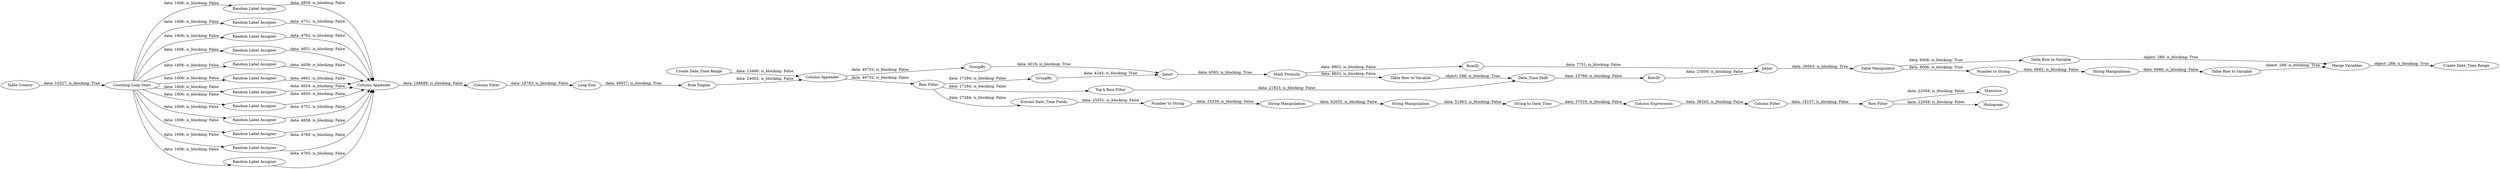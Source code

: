 digraph {
	"-6003685709243767655_593" [label="Row Filter"]
	"-6003685709243767655_555" [label="Column Filter"]
	"-6003685709243767655_557" [label="Random Label Assigner"]
	"-6003685709243767655_570" [label="Counting Loop Start"]
	"-6003685709243767655_585" [label=RowID]
	"-6003685709243767655_567" [label="Random Label Assigner"]
	"-6003685709243767655_587" [label="String Manipulation"]
	"-6003685709243767655_574" [label=GroupBy]
	"-6003685709243767655_551" [label="Random Label Assigner"]
	"-6003685709243767655_588" [label="Create Date_Time Range"]
	"-6003685709243767655_592" [label="Column Expressions"]
	"-6003685709243767655_561" [label="Create Date_Time Range"]
	"-6003685709243767655_572" [label="Random Label Assigner"]
	"-6003685709243767655_569" [label="Column Appender"]
	"-6003685709243767655_583" [label=Joiner]
	"-6003685709243767655_589" [label="Table Row to Variable"]
	"-6003685709243767655_554" [label="Loop End"]
	"-6003685709243767655_575" [label=GroupBy]
	"-6003685709243767655_566" [label="Random Label Assigner"]
	"-6003685709243767655_562" [label="Random Label Assigner"]
	"-6003685709243767655_552" [label="Random Label Assigner"]
	"-6003685709243767655_600" [label="String to Date_Time"]
	"-6003685709243767655_564" [label="Random Label Assigner"]
	"-6003685709243767655_563" [label="Random Label Assigner"]
	"-6003685709243767655_591" [label="Merge Variables"]
	"-6003685709243767655_550" [label="Table Creator"]
	"-6003685709243767655_599" [label="String Manipulation"]
	"-6003685709243767655_595" [label=Statistics]
	"-6003685709243767655_553" [label="Column Appender"]
	"-6003685709243767655_590" [label="Table Row to Variable"]
	"-6003685709243767655_584" [label=RowID]
	"-6003685709243767655_596" [label="Extract Date_Time Fields"]
	"-6003685709243767655_559" [label="Rule Engine"]
	"-6003685709243767655_579" [label="Top k Row Filter"]
	"-6003685709243767655_598" [label="Number to String"]
	"-6003685709243767655_549" [label="Random Label Assigner"]
	"-6003685709243767655_582" [label="Table Manipulator"]
	"-6003685709243767655_601" [label="Column Filter"]
	"-6003685709243767655_573" [label="Row Filter"]
	"-6003685709243767655_594" [label=Histogram]
	"-6003685709243767655_597" [label="String Manipulation"]
	"-6003685709243767655_571" [label="Random Label Assigner"]
	"-6003685709243767655_568" [label="Random Label Assigner"]
	"-6003685709243767655_576" [label=Joiner]
	"-6003685709243767655_577" [label="Math Formula"]
	"-6003685709243767655_581" [label="Table Row to Variable"]
	"-6003685709243767655_580" [label="Date_Time Shift"]
	"-6003685709243767655_586" [label="Number to String"]
	"-6003685709243767655_574" -> "-6003685709243767655_576" [label="data: 4245; is_blocking: True"]
	"-6003685709243767655_583" -> "-6003685709243767655_582" [label="data: 29563; is_blocking: True"]
	"-6003685709243767655_551" -> "-6003685709243767655_553" [label="data: 4782; is_blocking: False"]
	"-6003685709243767655_589" -> "-6003685709243767655_591" [label="object: 288; is_blocking: True"]
	"-6003685709243767655_554" -> "-6003685709243767655_559" [label="data: 49057; is_blocking: True"]
	"-6003685709243767655_563" -> "-6003685709243767655_553" [label="data: 4751; is_blocking: False"]
	"-6003685709243767655_570" -> "-6003685709243767655_572" [label="data: 1606; is_blocking: False"]
	"-6003685709243767655_567" -> "-6003685709243767655_553" [label="data: 4731; is_blocking: False"]
	"-6003685709243767655_570" -> "-6003685709243767655_549" [label="data: 1606; is_blocking: False"]
	"-6003685709243767655_582" -> "-6003685709243767655_586" [label="data: 6006; is_blocking: True"]
	"-6003685709243767655_597" -> "-6003685709243767655_599" [label="data: 42655; is_blocking: False"]
	"-6003685709243767655_573" -> "-6003685709243767655_596" [label="data: 27284; is_blocking: False"]
	"-6003685709243767655_584" -> "-6003685709243767655_583" [label="data: 7751; is_blocking: False"]
	"-6003685709243767655_562" -> "-6003685709243767655_553" [label="data: 4661; is_blocking: False"]
	"-6003685709243767655_570" -> "-6003685709243767655_571" [label="data: 1606; is_blocking: False"]
	"-6003685709243767655_585" -> "-6003685709243767655_583" [label="data: 23500; is_blocking: False"]
	"-6003685709243767655_569" -> "-6003685709243767655_573" [label="data: 40752; is_blocking: False"]
	"-6003685709243767655_552" -> "-6003685709243767655_553" [label="data: 4654; is_blocking: False"]
	"-6003685709243767655_553" -> "-6003685709243767655_555" [label="data: 188689; is_blocking: False"]
	"-6003685709243767655_571" -> "-6003685709243767655_553" [label="data: 4769; is_blocking: False"]
	"-6003685709243767655_566" -> "-6003685709243767655_553" [label="data: 4659; is_blocking: False"]
	"-6003685709243767655_580" -> "-6003685709243767655_585" [label="data: 25760; is_blocking: False"]
	"-6003685709243767655_598" -> "-6003685709243767655_597" [label="data: 33339; is_blocking: False"]
	"-6003685709243767655_582" -> "-6003685709243767655_590" [label="data: 6006; is_blocking: True"]
	"-6003685709243767655_570" -> "-6003685709243767655_557" [label="data: 1606; is_blocking: False"]
	"-6003685709243767655_591" -> "-6003685709243767655_588" [label="object: 288; is_blocking: True"]
	"-6003685709243767655_577" -> "-6003685709243767655_584" [label="data: 8802; is_blocking: False"]
	"-6003685709243767655_577" -> "-6003685709243767655_581" [label="data: 8802; is_blocking: False"]
	"-6003685709243767655_572" -> "-6003685709243767655_553" [label="data: 4651; is_blocking: False"]
	"-6003685709243767655_590" -> "-6003685709243767655_591" [label="object: 288; is_blocking: True"]
	"-6003685709243767655_557" -> "-6003685709243767655_553" [label="data: 4830; is_blocking: False"]
	"-6003685709243767655_570" -> "-6003685709243767655_552" [label="data: 1606; is_blocking: False"]
	"-6003685709243767655_569" -> "-6003685709243767655_575" [label="data: 40752; is_blocking: False"]
	"-6003685709243767655_599" -> "-6003685709243767655_600" [label="data: 51863; is_blocking: False"]
	"-6003685709243767655_564" -> "-6003685709243767655_553" [label="data: 4820; is_blocking: False"]
	"-6003685709243767655_592" -> "-6003685709243767655_601" [label="data: 38345; is_blocking: False"]
	"-6003685709243767655_570" -> "-6003685709243767655_567" [label="data: 1606; is_blocking: False"]
	"-6003685709243767655_570" -> "-6003685709243767655_564" [label="data: 1606; is_blocking: False"]
	"-6003685709243767655_596" -> "-6003685709243767655_598" [label="data: 25551; is_blocking: False"]
	"-6003685709243767655_570" -> "-6003685709243767655_551" [label="data: 1606; is_blocking: False"]
	"-6003685709243767655_600" -> "-6003685709243767655_592" [label="data: 37016; is_blocking: False"]
	"-6003685709243767655_550" -> "-6003685709243767655_570" [label="data: 10327; is_blocking: True"]
	"-6003685709243767655_579" -> "-6003685709243767655_580" [label="data: 21923; is_blocking: False"]
	"-6003685709243767655_586" -> "-6003685709243767655_587" [label="data: 6682; is_blocking: False"]
	"-6003685709243767655_570" -> "-6003685709243767655_562" [label="data: 1606; is_blocking: False"]
	"-6003685709243767655_573" -> "-6003685709243767655_574" [label="data: 27284; is_blocking: False"]
	"-6003685709243767655_549" -> "-6003685709243767655_553" [label="data: 4658; is_blocking: False"]
	"-6003685709243767655_587" -> "-6003685709243767655_589" [label="data: 6686; is_blocking: False"]
	"-6003685709243767655_573" -> "-6003685709243767655_579" [label="data: 27284; is_blocking: False"]
	"-6003685709243767655_559" -> "-6003685709243767655_569" [label="data: 24002; is_blocking: False"]
	"-6003685709243767655_568" -> "-6003685709243767655_553" [label="data: 4765; is_blocking: False"]
	"-6003685709243767655_570" -> "-6003685709243767655_563" [label="data: 1606; is_blocking: False"]
	"-6003685709243767655_575" -> "-6003685709243767655_576" [label="data: 4016; is_blocking: True"]
	"-6003685709243767655_593" -> "-6003685709243767655_595" [label="data: 22058; is_blocking: False"]
	"-6003685709243767655_570" -> "-6003685709243767655_568" [label="data: 1606; is_blocking: False"]
	"-6003685709243767655_555" -> "-6003685709243767655_554" [label="data: 18783; is_blocking: False"]
	"-6003685709243767655_561" -> "-6003685709243767655_569" [label="data: 13466; is_blocking: False"]
	"-6003685709243767655_576" -> "-6003685709243767655_577" [label="data: 6593; is_blocking: True"]
	"-6003685709243767655_601" -> "-6003685709243767655_593" [label="data: 18157; is_blocking: False"]
	"-6003685709243767655_593" -> "-6003685709243767655_594" [label="data: 22058; is_blocking: False"]
	"-6003685709243767655_570" -> "-6003685709243767655_566" [label="data: 1606; is_blocking: False"]
	"-6003685709243767655_581" -> "-6003685709243767655_580" [label="object: 288; is_blocking: True"]
	rankdir=LR
}

